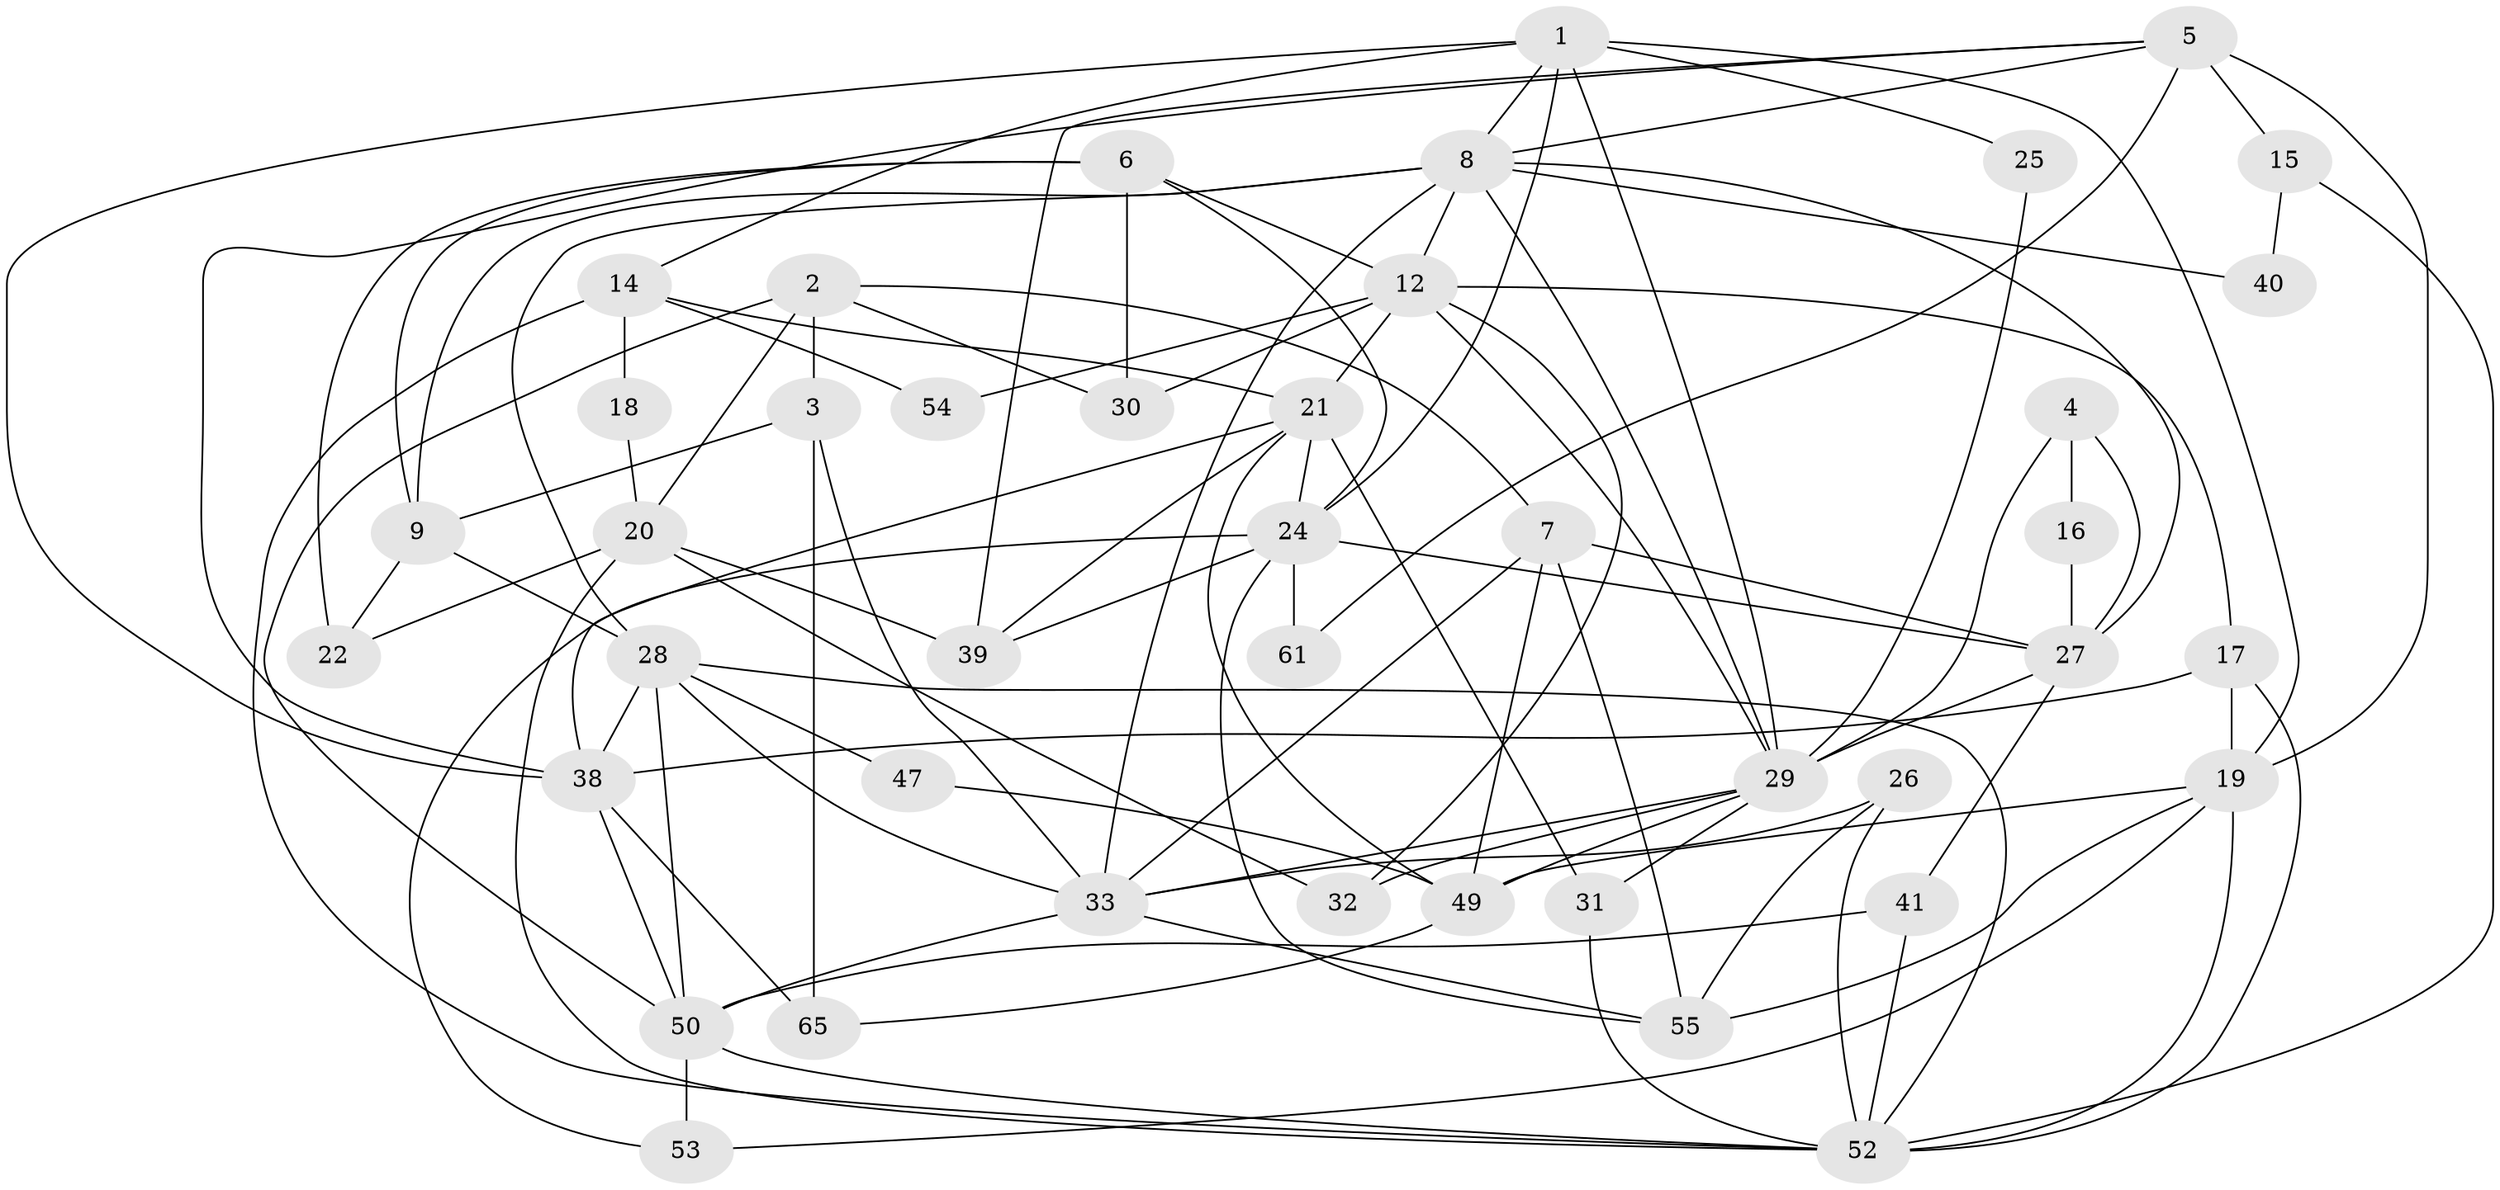 // Generated by graph-tools (version 1.1) at 2025/24/03/03/25 07:24:02]
// undirected, 42 vertices, 103 edges
graph export_dot {
graph [start="1"]
  node [color=gray90,style=filled];
  1 [super="+11"];
  2;
  3 [super="+45"];
  4;
  5 [super="+13"];
  6 [super="+59"];
  7 [super="+10"];
  8 [super="+37"];
  9 [super="+46"];
  12 [super="+36"];
  14 [super="+43"];
  15;
  16;
  17 [super="+23"];
  18;
  19 [super="+35"];
  20 [super="+60"];
  21 [super="+57"];
  22 [super="+64"];
  24 [super="+51"];
  25;
  26;
  27 [super="+48"];
  28 [super="+44"];
  29 [super="+34"];
  30;
  31;
  32;
  33 [super="+62"];
  38 [super="+42"];
  39;
  40;
  41;
  47;
  49 [super="+58"];
  50 [super="+63"];
  52 [super="+66"];
  53;
  54;
  55 [super="+56"];
  61;
  65;
  1 -- 25;
  1 -- 38;
  1 -- 19;
  1 -- 8;
  1 -- 29;
  1 -- 14;
  1 -- 24;
  2 -- 50;
  2 -- 30;
  2 -- 20;
  2 -- 3;
  2 -- 7;
  3 -- 33;
  3 -- 65;
  3 -- 9;
  4 -- 16;
  4 -- 27;
  4 -- 29;
  5 -- 19 [weight=2];
  5 -- 39;
  5 -- 8;
  5 -- 61;
  5 -- 15;
  5 -- 38;
  6 -- 22;
  6 -- 30;
  6 -- 12;
  6 -- 24;
  6 -- 9;
  7 -- 27;
  7 -- 49;
  7 -- 33;
  7 -- 55;
  8 -- 27;
  8 -- 33;
  8 -- 40;
  8 -- 12;
  8 -- 28;
  8 -- 29;
  8 -- 9;
  9 -- 22 [weight=2];
  9 -- 28;
  12 -- 30;
  12 -- 32;
  12 -- 21;
  12 -- 54;
  12 -- 29;
  12 -- 17;
  14 -- 21;
  14 -- 18;
  14 -- 54;
  14 -- 52;
  15 -- 52;
  15 -- 40;
  16 -- 27;
  17 -- 19;
  17 -- 38 [weight=2];
  17 -- 52;
  18 -- 20;
  19 -- 53;
  19 -- 52;
  19 -- 49;
  19 -- 55;
  20 -- 32;
  20 -- 52;
  20 -- 22;
  20 -- 39;
  21 -- 39;
  21 -- 49;
  21 -- 38;
  21 -- 31;
  21 -- 24;
  24 -- 53;
  24 -- 27;
  24 -- 39;
  24 -- 61;
  24 -- 55;
  25 -- 29;
  26 -- 33;
  26 -- 55;
  26 -- 52;
  27 -- 29 [weight=2];
  27 -- 41;
  28 -- 52;
  28 -- 33;
  28 -- 47;
  28 -- 38;
  28 -- 50;
  29 -- 31;
  29 -- 32;
  29 -- 49;
  29 -- 33;
  31 -- 52;
  33 -- 50;
  33 -- 55;
  38 -- 50;
  38 -- 65;
  41 -- 50;
  41 -- 52;
  47 -- 49;
  49 -- 65;
  50 -- 53;
  50 -- 52;
}
